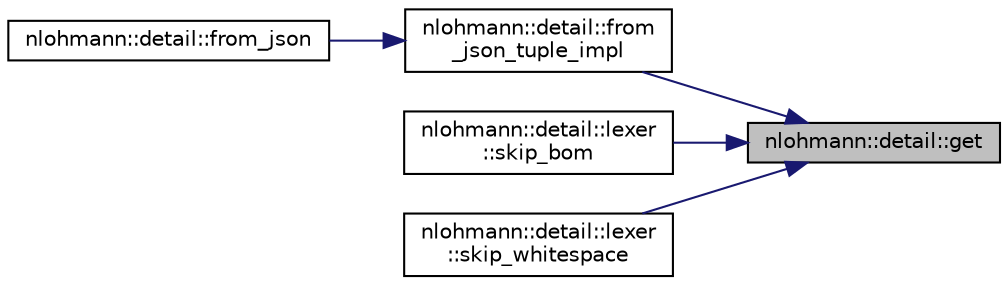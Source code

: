 digraph "nlohmann::detail::get"
{
 // LATEX_PDF_SIZE
  edge [fontname="Helvetica",fontsize="10",labelfontname="Helvetica",labelfontsize="10"];
  node [fontname="Helvetica",fontsize="10",shape=record];
  rankdir="RL";
  Node1 [label="nlohmann::detail::get",height=0.2,width=0.4,color="black", fillcolor="grey75", style="filled", fontcolor="black",tooltip=" "];
  Node1 -> Node2 [dir="back",color="midnightblue",fontsize="10",style="solid"];
  Node2 [label="nlohmann::detail::from\l_json_tuple_impl",height=0.2,width=0.4,color="black", fillcolor="white", style="filled",URL="$namespacenlohmann_1_1detail.html#a28253915d9db4a0112d60eaee0422949",tooltip=" "];
  Node2 -> Node3 [dir="back",color="midnightblue",fontsize="10",style="solid"];
  Node3 [label="nlohmann::detail::from_json",height=0.2,width=0.4,color="black", fillcolor="white", style="filled",URL="$namespacenlohmann_1_1detail.html#a8b99ec9b29f3f20a18fc4281fb784e49",tooltip=" "];
  Node1 -> Node4 [dir="back",color="midnightblue",fontsize="10",style="solid"];
  Node4 [label="nlohmann::detail::lexer\l::skip_bom",height=0.2,width=0.4,color="black", fillcolor="white", style="filled",URL="$classnlohmann_1_1detail_1_1lexer.html#a7cd7d55de2cd398660bc243c7229caf9",tooltip="skip the UTF-8 byte order mark"];
  Node1 -> Node5 [dir="back",color="midnightblue",fontsize="10",style="solid"];
  Node5 [label="nlohmann::detail::lexer\l::skip_whitespace",height=0.2,width=0.4,color="black", fillcolor="white", style="filled",URL="$classnlohmann_1_1detail_1_1lexer.html#a449f3f3703dfbf8b757e12f002668604",tooltip=" "];
}
